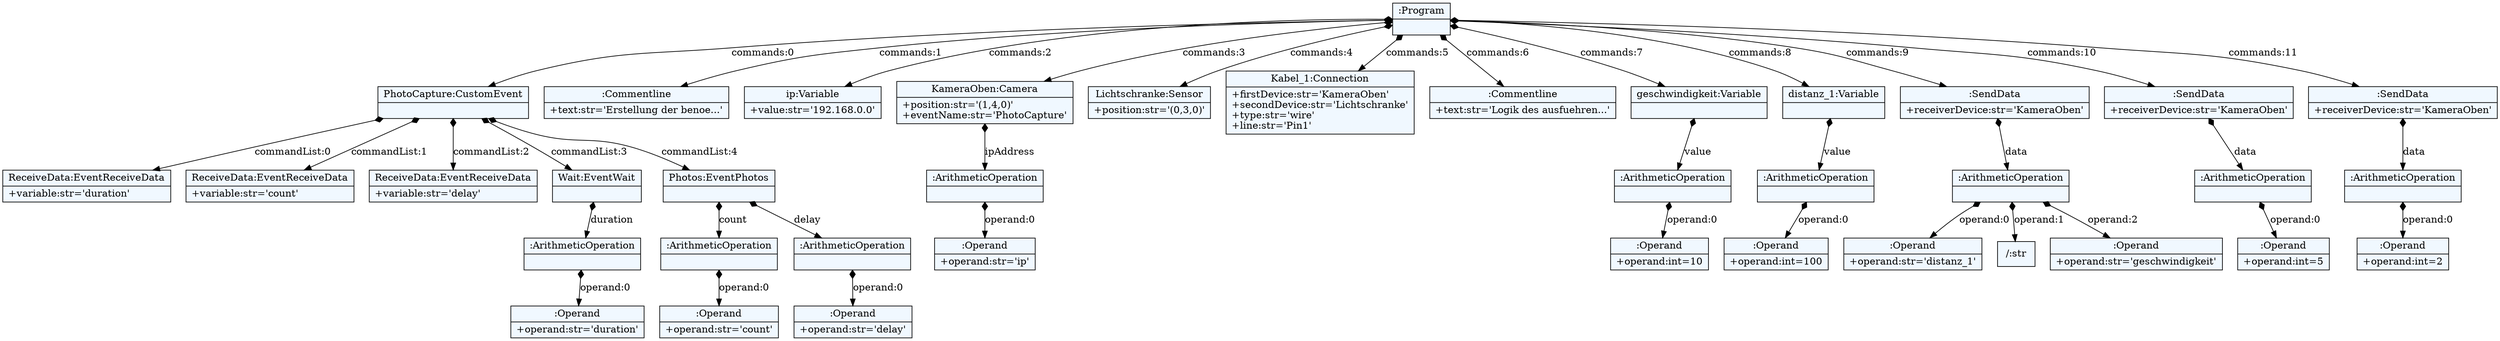 
    digraph textX {
    fontname = "Bitstream Vera Sans"
    fontsize = 8
    node[
        shape=record,
        style=filled,
        fillcolor=aliceblue
    ]
    nodesep = 0.3
    edge[dir=black,arrowtail=empty]


1555532067664 -> 1555532060512 [label="commands:0" arrowtail=diamond dir=both]
1555532060512 -> 1555532068192 [label="commandList:0" arrowtail=diamond dir=both]
1555532068192[label="{ReceiveData:EventReceiveData|+variable:str='duration'\l}"]
1555532060512 -> 1555532069632 [label="commandList:1" arrowtail=diamond dir=both]
1555532069632[label="{ReceiveData:EventReceiveData|+variable:str='count'\l}"]
1555532060512 -> 1555532062864 [label="commandList:2" arrowtail=diamond dir=both]
1555532062864[label="{ReceiveData:EventReceiveData|+variable:str='delay'\l}"]
1555532060512 -> 1555532065552 [label="commandList:3" arrowtail=diamond dir=both]
1555532065552 -> 1555532056144 [label="duration" arrowtail=diamond dir=both]
1555532056144 -> 1555532058832 [label="operand:0" arrowtail=diamond dir=both]
1555532058832[label="{:Operand|+operand:str='duration'\l}"]
1555532056144[label="{:ArithmeticOperation|}"]
1555532065552[label="{Wait:EventWait|}"]
1555532060512 -> 1555532054896 [label="commandList:4" arrowtail=diamond dir=both]
1555532054896 -> 1555532063008 [label="count" arrowtail=diamond dir=both]
1555532063008 -> 1555532057872 [label="operand:0" arrowtail=diamond dir=both]
1555532057872[label="{:Operand|+operand:str='count'\l}"]
1555532063008[label="{:ArithmeticOperation|}"]
1555532054896 -> 1555532059072 [label="delay" arrowtail=diamond dir=both]
1555532059072 -> 1555532060272 [label="operand:0" arrowtail=diamond dir=both]
1555532060272[label="{:Operand|+operand:str='delay'\l}"]
1555532059072[label="{:ArithmeticOperation|}"]
1555532054896[label="{Photos:EventPhotos|}"]
1555532060512[label="{PhotoCapture:CustomEvent|}"]
1555532067664 -> 1555532063728 [label="commands:1" arrowtail=diamond dir=both]
1555532063728[label="{:Commentline|+text:str='Erstellung der benoe...'\l}"]
1555532067664 -> 1555532069248 [label="commands:2" arrowtail=diamond dir=both]
1555532069248[label="{ip:Variable|+value:str='192.168.0.0'\l}"]
1555532067664 -> 1555532058496 [label="commands:3" arrowtail=diamond dir=both]
1555532058496 -> 1555532058160 [label="ipAddress" arrowtail=diamond dir=both]
1555532058160 -> 1555532058880 [label="operand:0" arrowtail=diamond dir=both]
1555532058880[label="{:Operand|+operand:str='ip'\l}"]
1555532058160[label="{:ArithmeticOperation|}"]
1555532058496[label="{KameraOben:Camera|+position:str='(1,4,0)'\l+eventName:str='PhotoCapture'\l}"]
1555532067664 -> 1555532054944 [label="commands:4" arrowtail=diamond dir=both]
1555532054944[label="{Lichtschranke:Sensor|+position:str='(0,3,0)'\l}"]
1555532067664 -> 1555532067088 [label="commands:5" arrowtail=diamond dir=both]
1555532067088[label="{Kabel_1:Connection|+firstDevice:str='KameraOben'\l+secondDevice:str='Lichtschranke'\l+type:str='wire'\l+line:str='Pin1'\l}"]
1555532067664 -> 1555532056960 [label="commands:6" arrowtail=diamond dir=both]
1555532056960[label="{:Commentline|+text:str='Logik des ausfuehren...'\l}"]
1555532067664 -> 1555532059936 [label="commands:7" arrowtail=diamond dir=both]
1555532059936 -> 1555532061232 [label="value" arrowtail=diamond dir=both]
1555532061232 -> 1555532061280 [label="operand:0" arrowtail=diamond dir=both]
1555532061280[label="{:Operand|+operand:int=10\l}"]
1555532061232[label="{:ArithmeticOperation|}"]
1555532059936[label="{geschwindigkeit:Variable|}"]
1555532067664 -> 1555532060704 [label="commands:8" arrowtail=diamond dir=both]
1555532060704 -> 1555532067952 [label="value" arrowtail=diamond dir=both]
1555532067952 -> 1555532063872 [label="operand:0" arrowtail=diamond dir=both]
1555532063872[label="{:Operand|+operand:int=100\l}"]
1555532067952[label="{:ArithmeticOperation|}"]
1555532060704[label="{distanz_1:Variable|}"]
1555532067664 -> 1555532060416 [label="commands:9" arrowtail=diamond dir=both]
1555532060416 -> 1555532065600 [label="data" arrowtail=diamond dir=both]
1555532065600 -> 1555531677184 [label="operand:0" arrowtail=diamond dir=both]
1555531677184[label="{:Operand|+operand:str='distanz_1'\l}"]
1555532065600 -> "/:str" [label="operand:1" arrowtail=diamond dir=both]
1555532065600 -> 1555531677232 [label="operand:2" arrowtail=diamond dir=both]
1555531677232[label="{:Operand|+operand:str='geschwindigkeit'\l}"]
1555532065600[label="{:ArithmeticOperation|}"]
1555532060416[label="{:SendData|+receiverDevice:str='KameraOben'\l}"]
1555532067664 -> 1555532069680 [label="commands:10" arrowtail=diamond dir=both]
1555532069680 -> 1555531677136 [label="data" arrowtail=diamond dir=both]
1555531677136 -> 1555531676896 [label="operand:0" arrowtail=diamond dir=both]
1555531676896[label="{:Operand|+operand:int=5\l}"]
1555531677136[label="{:ArithmeticOperation|}"]
1555532069680[label="{:SendData|+receiverDevice:str='KameraOben'\l}"]
1555532067664 -> 1555532064784 [label="commands:11" arrowtail=diamond dir=both]
1555532064784 -> 1555531662592 [label="data" arrowtail=diamond dir=both]
1555531662592 -> 1555532168512 [label="operand:0" arrowtail=diamond dir=both]
1555532168512[label="{:Operand|+operand:int=2\l}"]
1555531662592[label="{:ArithmeticOperation|}"]
1555532064784[label="{:SendData|+receiverDevice:str='KameraOben'\l}"]
1555532067664[label="{:Program|}"]

}

